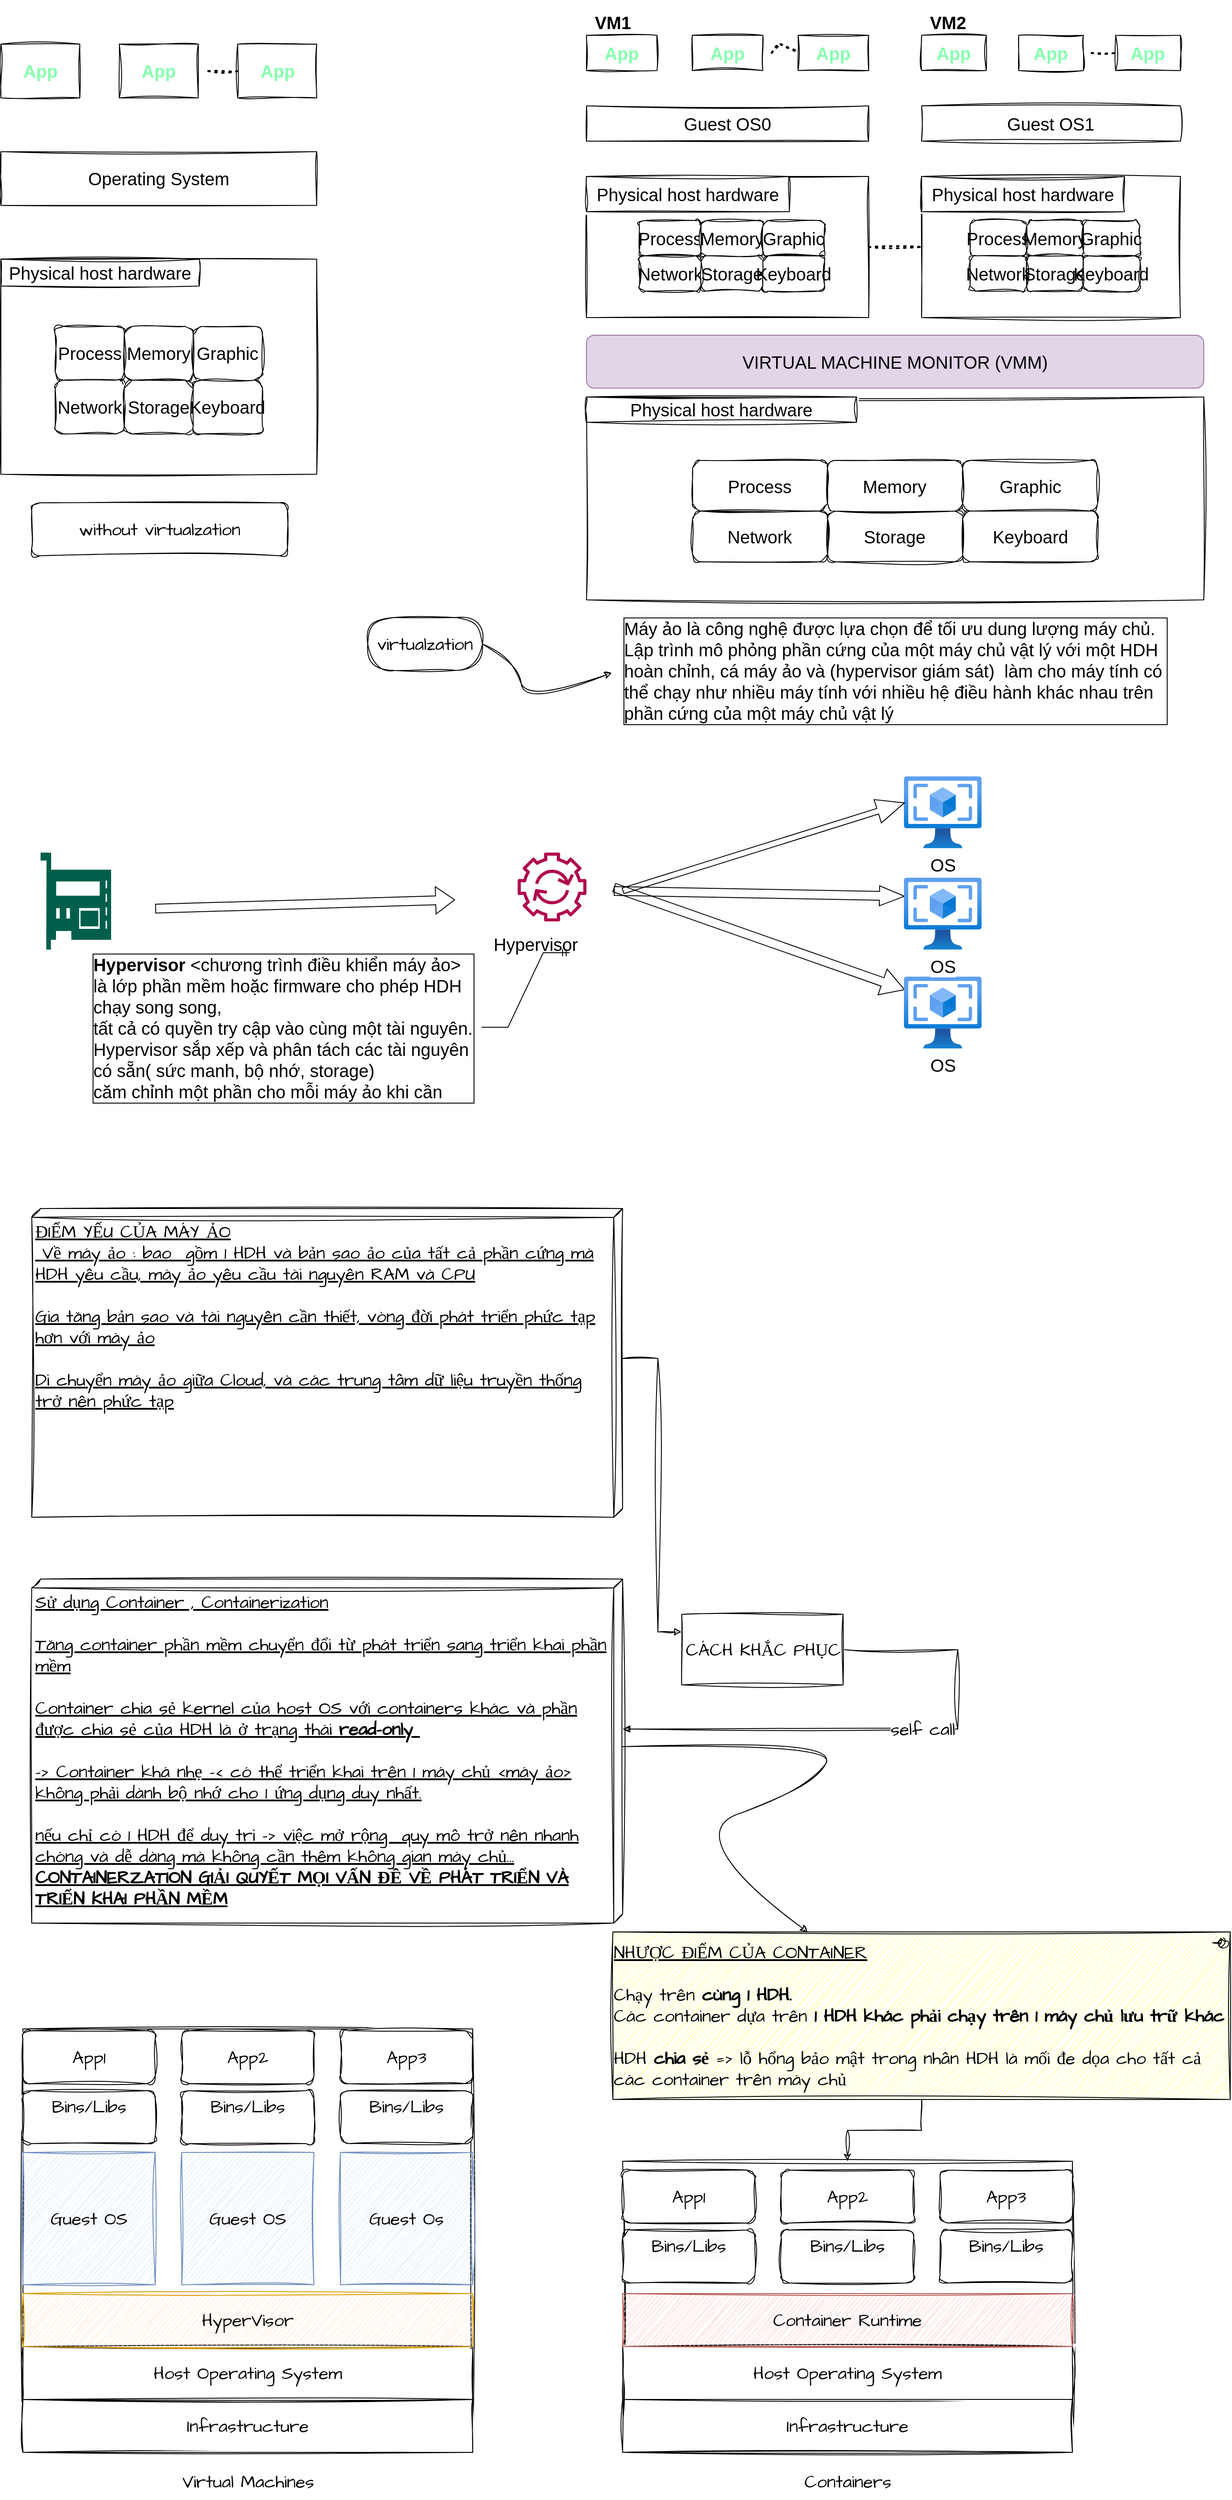 <mxfile version="21.3.2" type="github" pages="2">
  <diagram name="Trang-1" id="a0oaJFji5QDftbRzg78K">
    <mxGraphModel dx="1671" dy="2069" grid="1" gridSize="10" guides="1" tooltips="1" connect="1" arrows="1" fold="1" page="1" pageScale="1" pageWidth="827" pageHeight="1169" math="0" shadow="0">
      <root>
        <mxCell id="0" />
        <mxCell id="1" parent="0" />
        <mxCell id="lQ1iWXKazuJ-khMov56M-31" value="" style="group;fontSize=20;" vertex="1" connectable="0" parent="1">
          <mxGeometry x="719" y="20" width="320" height="320" as="geometry" />
        </mxCell>
        <mxCell id="lQ1iWXKazuJ-khMov56M-16" value="&lt;b style=&quot;font-size: 20px;&quot;&gt;&lt;font color=&quot;#87ffaf&quot; style=&quot;font-size: 20px;&quot;&gt;App&lt;/font&gt;&lt;/b&gt;" style="rounded=0;whiteSpace=wrap;html=1;sketch=1;curveFitting=1;jiggle=2;shadow=0;movable=1;resizable=1;rotatable=1;deletable=1;editable=1;locked=0;connectable=1;container=0;fontSize=20;" vertex="1" parent="lQ1iWXKazuJ-khMov56M-31">
          <mxGeometry width="80" height="40" as="geometry" />
        </mxCell>
        <mxCell id="lQ1iWXKazuJ-khMov56M-17" value="&lt;b style=&quot;font-size: 20px;&quot;&gt;&lt;font color=&quot;#87ffaf&quot; style=&quot;font-size: 20px;&quot;&gt;App&lt;/font&gt;&lt;/b&gt;" style="rounded=0;whiteSpace=wrap;html=1;sketch=1;curveFitting=1;jiggle=2;shadow=0;movable=1;resizable=1;rotatable=1;deletable=1;editable=1;locked=0;connectable=1;container=0;fontSize=20;" vertex="1" parent="lQ1iWXKazuJ-khMov56M-31">
          <mxGeometry x="120" width="80" height="40" as="geometry" />
        </mxCell>
        <mxCell id="lQ1iWXKazuJ-khMov56M-18" value="" style="endArrow=none;dashed=1;html=1;dashPattern=1 3;strokeWidth=2;rounded=0;sketch=1;curveFitting=1;jiggle=2;shadow=0;movable=1;resizable=1;rotatable=1;deletable=1;editable=1;locked=0;connectable=1;fontSize=20;" edge="1" parent="lQ1iWXKazuJ-khMov56M-31">
          <mxGeometry width="50" height="50" relative="1" as="geometry">
            <mxPoint x="210" y="20" as="sourcePoint" />
            <mxPoint x="240" y="20" as="targetPoint" />
            <Array as="points">
              <mxPoint x="220" y="10" />
            </Array>
          </mxGeometry>
        </mxCell>
        <mxCell id="lQ1iWXKazuJ-khMov56M-19" value="&lt;b style=&quot;font-size: 20px;&quot;&gt;&lt;font color=&quot;#87ffaf&quot; style=&quot;font-size: 20px;&quot;&gt;App&lt;/font&gt;&lt;/b&gt;" style="rounded=0;whiteSpace=wrap;html=1;sketch=1;curveFitting=1;jiggle=2;shadow=0;movable=1;resizable=1;rotatable=1;deletable=1;editable=1;locked=0;connectable=1;container=0;fontSize=20;" vertex="1" parent="lQ1iWXKazuJ-khMov56M-31">
          <mxGeometry x="240" width="80" height="40" as="geometry" />
        </mxCell>
        <mxCell id="lQ1iWXKazuJ-khMov56M-20" value="Guest OS0" style="rounded=0;whiteSpace=wrap;html=1;sketch=1;curveFitting=1;jiggle=2;shadow=0;movable=1;resizable=1;rotatable=1;deletable=1;editable=1;locked=0;connectable=1;container=0;fontSize=20;" vertex="1" parent="lQ1iWXKazuJ-khMov56M-31">
          <mxGeometry y="80" width="320" height="40" as="geometry" />
        </mxCell>
        <mxCell id="lQ1iWXKazuJ-khMov56M-21" value="" style="rounded=0;whiteSpace=wrap;html=1;sketch=1;curveFitting=1;jiggle=2;shadow=0;movable=1;resizable=1;rotatable=1;deletable=1;editable=1;locked=0;connectable=1;container=0;fontSize=20;" vertex="1" parent="lQ1iWXKazuJ-khMov56M-31">
          <mxGeometry y="160" width="320" height="160" as="geometry" />
        </mxCell>
        <mxCell id="lQ1iWXKazuJ-khMov56M-22" value="Physical host hardware" style="rounded=0;whiteSpace=wrap;html=1;sketch=1;curveFitting=1;jiggle=2;shadow=0;movable=1;resizable=1;rotatable=1;deletable=1;editable=1;locked=0;connectable=1;container=0;fontSize=20;" vertex="1" parent="lQ1iWXKazuJ-khMov56M-31">
          <mxGeometry y="160" width="230" height="40" as="geometry" />
        </mxCell>
        <mxCell id="lQ1iWXKazuJ-khMov56M-23" value="Process" style="rounded=1;whiteSpace=wrap;html=1;sketch=1;curveFitting=1;jiggle=2;shadow=0;movable=1;resizable=1;rotatable=1;deletable=1;editable=1;locked=0;connectable=1;container=0;fontSize=20;" vertex="1" parent="lQ1iWXKazuJ-khMov56M-31">
          <mxGeometry x="60" y="210" width="70" height="40" as="geometry" />
        </mxCell>
        <mxCell id="lQ1iWXKazuJ-khMov56M-24" value="Memory" style="rounded=1;whiteSpace=wrap;html=1;sketch=1;curveFitting=1;jiggle=2;shadow=0;movable=1;resizable=1;rotatable=1;deletable=1;editable=1;locked=0;connectable=1;container=0;fontSize=20;" vertex="1" parent="lQ1iWXKazuJ-khMov56M-31">
          <mxGeometry x="130" y="210" width="70" height="40" as="geometry" />
        </mxCell>
        <mxCell id="lQ1iWXKazuJ-khMov56M-25" value="Graphic" style="rounded=1;whiteSpace=wrap;html=1;sketch=1;curveFitting=1;jiggle=2;shadow=0;movable=1;resizable=1;rotatable=1;deletable=1;editable=1;locked=0;connectable=1;container=0;fontSize=20;" vertex="1" parent="lQ1iWXKazuJ-khMov56M-31">
          <mxGeometry x="200" y="210" width="70" height="40" as="geometry" />
        </mxCell>
        <mxCell id="lQ1iWXKazuJ-khMov56M-26" value="Network" style="rounded=1;whiteSpace=wrap;html=1;sketch=1;curveFitting=1;jiggle=2;shadow=0;movable=1;resizable=1;rotatable=1;deletable=1;editable=1;locked=0;connectable=1;container=0;fontSize=20;" vertex="1" parent="lQ1iWXKazuJ-khMov56M-31">
          <mxGeometry x="60" y="250" width="70" height="40" as="geometry" />
        </mxCell>
        <mxCell id="lQ1iWXKazuJ-khMov56M-27" value="Storage" style="rounded=1;whiteSpace=wrap;html=1;sketch=1;curveFitting=1;jiggle=2;shadow=0;movable=1;resizable=1;rotatable=1;deletable=1;editable=1;locked=0;connectable=1;container=0;fontSize=20;" vertex="1" parent="lQ1iWXKazuJ-khMov56M-31">
          <mxGeometry x="130" y="250" width="70" height="40" as="geometry" />
        </mxCell>
        <mxCell id="lQ1iWXKazuJ-khMov56M-28" value="Keyboard" style="rounded=1;whiteSpace=wrap;html=1;sketch=1;curveFitting=1;jiggle=2;shadow=0;movable=1;resizable=1;rotatable=1;deletable=1;editable=1;locked=0;connectable=1;container=0;fontSize=20;" vertex="1" parent="lQ1iWXKazuJ-khMov56M-31">
          <mxGeometry x="200" y="250" width="70" height="40" as="geometry" />
        </mxCell>
        <mxCell id="lQ1iWXKazuJ-khMov56M-32" value="" style="group;fontSize=20;" vertex="1" connectable="0" parent="1">
          <mxGeometry x="1099" y="20" width="321" height="340" as="geometry" />
        </mxCell>
        <mxCell id="lQ1iWXKazuJ-khMov56M-33" value="&lt;b style=&quot;font-size: 20px;&quot;&gt;&lt;font color=&quot;#87ffaf&quot; style=&quot;font-size: 20px;&quot;&gt;App&lt;/font&gt;&lt;/b&gt;" style="rounded=0;whiteSpace=wrap;html=1;sketch=1;curveFitting=1;jiggle=2;shadow=0;movable=1;resizable=1;rotatable=1;deletable=1;editable=1;locked=0;connectable=1;container=0;fontSize=20;" vertex="1" parent="lQ1iWXKazuJ-khMov56M-32">
          <mxGeometry width="73.371" height="40" as="geometry" />
        </mxCell>
        <mxCell id="lQ1iWXKazuJ-khMov56M-34" value="&lt;b style=&quot;font-size: 20px;&quot;&gt;&lt;font color=&quot;#87ffaf&quot; style=&quot;font-size: 20px;&quot;&gt;App&lt;/font&gt;&lt;/b&gt;" style="rounded=0;whiteSpace=wrap;html=1;sketch=1;curveFitting=1;jiggle=2;shadow=0;movable=1;resizable=1;rotatable=1;deletable=1;editable=1;locked=0;connectable=1;container=0;fontSize=20;" vertex="1" parent="lQ1iWXKazuJ-khMov56M-32">
          <mxGeometry x="110.057" width="73.371" height="40" as="geometry" />
        </mxCell>
        <mxCell id="lQ1iWXKazuJ-khMov56M-35" value="" style="endArrow=none;dashed=1;html=1;dashPattern=1 3;strokeWidth=2;rounded=0;sketch=1;curveFitting=1;jiggle=2;shadow=0;movable=1;resizable=1;rotatable=1;deletable=1;editable=1;locked=0;connectable=1;fontSize=20;" edge="1" parent="lQ1iWXKazuJ-khMov56M-32">
          <mxGeometry width="50" height="50" relative="1" as="geometry">
            <mxPoint x="192.6" y="20" as="sourcePoint" />
            <mxPoint x="220.114" y="20" as="targetPoint" />
          </mxGeometry>
        </mxCell>
        <mxCell id="lQ1iWXKazuJ-khMov56M-36" value="&lt;b style=&quot;font-size: 20px;&quot;&gt;&lt;font color=&quot;#87ffaf&quot; style=&quot;font-size: 20px;&quot;&gt;App&lt;/font&gt;&lt;/b&gt;" style="rounded=0;whiteSpace=wrap;html=1;sketch=1;curveFitting=1;jiggle=2;shadow=0;movable=1;resizable=1;rotatable=1;deletable=1;editable=1;locked=0;connectable=1;container=0;fontSize=20;" vertex="1" parent="lQ1iWXKazuJ-khMov56M-32">
          <mxGeometry x="220.114" width="73.371" height="40" as="geometry" />
        </mxCell>
        <mxCell id="lQ1iWXKazuJ-khMov56M-37" value="Guest OS1" style="rounded=0;whiteSpace=wrap;html=1;sketch=1;curveFitting=1;jiggle=2;shadow=0;movable=1;resizable=1;rotatable=1;deletable=1;editable=1;locked=0;connectable=1;container=0;fontSize=20;" vertex="1" parent="lQ1iWXKazuJ-khMov56M-32">
          <mxGeometry y="80" width="293.486" height="40" as="geometry" />
        </mxCell>
        <mxCell id="lQ1iWXKazuJ-khMov56M-38" value="" style="rounded=0;whiteSpace=wrap;html=1;sketch=1;curveFitting=1;jiggle=2;shadow=0;movable=1;resizable=1;rotatable=1;deletable=1;editable=1;locked=0;connectable=1;container=0;fontSize=20;" vertex="1" parent="lQ1iWXKazuJ-khMov56M-32">
          <mxGeometry y="160" width="293.486" height="160" as="geometry" />
        </mxCell>
        <mxCell id="lQ1iWXKazuJ-khMov56M-39" value="Physical host hardware" style="rounded=0;whiteSpace=wrap;html=1;sketch=1;curveFitting=1;jiggle=2;shadow=0;movable=1;resizable=1;rotatable=1;deletable=1;editable=1;locked=0;connectable=1;container=0;fontSize=20;" vertex="1" parent="lQ1iWXKazuJ-khMov56M-32">
          <mxGeometry y="160" width="230" height="40" as="geometry" />
        </mxCell>
        <mxCell id="lQ1iWXKazuJ-khMov56M-40" value="Process" style="rounded=1;whiteSpace=wrap;html=1;sketch=1;curveFitting=1;jiggle=2;shadow=0;movable=1;resizable=1;rotatable=1;deletable=1;editable=1;locked=0;connectable=1;container=0;fontSize=20;" vertex="1" parent="lQ1iWXKazuJ-khMov56M-32">
          <mxGeometry x="55.029" y="210" width="64.2" height="40" as="geometry" />
        </mxCell>
        <mxCell id="lQ1iWXKazuJ-khMov56M-41" value="Memory" style="rounded=1;whiteSpace=wrap;html=1;sketch=1;curveFitting=1;jiggle=2;shadow=0;movable=1;resizable=1;rotatable=1;deletable=1;editable=1;locked=0;connectable=1;container=0;fontSize=20;" vertex="1" parent="lQ1iWXKazuJ-khMov56M-32">
          <mxGeometry x="119.229" y="210" width="64.2" height="40" as="geometry" />
        </mxCell>
        <mxCell id="lQ1iWXKazuJ-khMov56M-42" value="Graphic" style="rounded=1;whiteSpace=wrap;html=1;sketch=1;curveFitting=1;jiggle=2;shadow=0;movable=1;resizable=1;rotatable=1;deletable=1;editable=1;locked=0;connectable=1;container=0;fontSize=20;" vertex="1" parent="lQ1iWXKazuJ-khMov56M-32">
          <mxGeometry x="183.429" y="210" width="64.2" height="40" as="geometry" />
        </mxCell>
        <mxCell id="lQ1iWXKazuJ-khMov56M-43" value="Network" style="rounded=1;whiteSpace=wrap;html=1;sketch=1;curveFitting=1;jiggle=2;shadow=0;movable=1;resizable=1;rotatable=1;deletable=1;editable=1;locked=0;connectable=1;container=0;fontSize=20;" vertex="1" parent="lQ1iWXKazuJ-khMov56M-32">
          <mxGeometry x="55.029" y="250" width="64.2" height="40" as="geometry" />
        </mxCell>
        <mxCell id="lQ1iWXKazuJ-khMov56M-44" value="Storage" style="rounded=1;whiteSpace=wrap;html=1;sketch=1;curveFitting=1;jiggle=2;shadow=0;movable=1;resizable=1;rotatable=1;deletable=1;editable=1;locked=0;connectable=1;container=0;fontSize=20;" vertex="1" parent="lQ1iWXKazuJ-khMov56M-32">
          <mxGeometry x="119.229" y="250" width="64.2" height="40" as="geometry" />
        </mxCell>
        <mxCell id="lQ1iWXKazuJ-khMov56M-45" value="Keyboard" style="rounded=1;whiteSpace=wrap;html=1;sketch=1;curveFitting=1;jiggle=2;shadow=0;movable=1;resizable=1;rotatable=1;deletable=1;editable=1;locked=0;connectable=1;container=0;fontSize=20;" vertex="1" parent="lQ1iWXKazuJ-khMov56M-32">
          <mxGeometry x="183.429" y="250" width="64.2" height="40" as="geometry" />
        </mxCell>
        <mxCell id="lQ1iWXKazuJ-khMov56M-46" value="&lt;b style=&quot;font-size: 20px;&quot;&gt;VM1&lt;/b&gt;" style="text;html=1;strokeColor=none;fillColor=none;align=center;verticalAlign=middle;whiteSpace=wrap;rounded=0;fontSize=20;" vertex="1" parent="1">
          <mxGeometry x="719" y="-10" width="60" height="30" as="geometry" />
        </mxCell>
        <mxCell id="lQ1iWXKazuJ-khMov56M-76" value="&lt;b style=&quot;font-size: 20px;&quot;&gt;VM2&lt;/b&gt;" style="text;html=1;strokeColor=none;fillColor=none;align=center;verticalAlign=middle;whiteSpace=wrap;rounded=0;fontSize=20;" vertex="1" parent="1">
          <mxGeometry x="1099" y="-10" width="60" height="30" as="geometry" />
        </mxCell>
        <mxCell id="lQ1iWXKazuJ-khMov56M-77" value="VIRTUAL MACHINE MONITOR (VMM)" style="rounded=1;whiteSpace=wrap;html=1;fillColor=#e1d5e7;strokeColor=#9673a6;fontSize=20;" vertex="1" parent="1">
          <mxGeometry x="719" y="360" width="700" height="60" as="geometry" />
        </mxCell>
        <mxCell id="lQ1iWXKazuJ-khMov56M-86" value="" style="group;fontSize=20;" vertex="1" connectable="0" parent="1">
          <mxGeometry x="719" y="430" width="700" height="230" as="geometry" />
        </mxCell>
        <mxCell id="lQ1iWXKazuJ-khMov56M-78" value="" style="rounded=0;whiteSpace=wrap;html=1;sketch=1;curveFitting=1;jiggle=2;fontSize=20;" vertex="1" parent="lQ1iWXKazuJ-khMov56M-86">
          <mxGeometry width="700" height="230" as="geometry" />
        </mxCell>
        <mxCell id="lQ1iWXKazuJ-khMov56M-79" value="Physical host hardware" style="rounded=0;whiteSpace=wrap;html=1;sketch=1;curveFitting=1;jiggle=2;fontSize=20;" vertex="1" parent="lQ1iWXKazuJ-khMov56M-86">
          <mxGeometry width="306.25" height="28.75" as="geometry" />
        </mxCell>
        <mxCell id="lQ1iWXKazuJ-khMov56M-80" value="Process" style="rounded=1;whiteSpace=wrap;html=1;sketch=1;curveFitting=1;jiggle=2;fontSize=20;" vertex="1" parent="lQ1iWXKazuJ-khMov56M-86">
          <mxGeometry x="120.312" y="71.875" width="153.125" height="57.5" as="geometry" />
        </mxCell>
        <mxCell id="lQ1iWXKazuJ-khMov56M-81" value="Memory" style="rounded=1;whiteSpace=wrap;html=1;sketch=1;curveFitting=1;jiggle=2;fontSize=20;" vertex="1" parent="lQ1iWXKazuJ-khMov56M-86">
          <mxGeometry x="273.438" y="71.875" width="153.125" height="57.5" as="geometry" />
        </mxCell>
        <mxCell id="lQ1iWXKazuJ-khMov56M-82" value="Graphic" style="rounded=1;whiteSpace=wrap;html=1;sketch=1;curveFitting=1;jiggle=2;fontSize=20;" vertex="1" parent="lQ1iWXKazuJ-khMov56M-86">
          <mxGeometry x="426.562" y="71.875" width="153.125" height="57.5" as="geometry" />
        </mxCell>
        <mxCell id="lQ1iWXKazuJ-khMov56M-83" value="Network" style="rounded=1;whiteSpace=wrap;html=1;sketch=1;curveFitting=1;jiggle=2;fontSize=20;" vertex="1" parent="lQ1iWXKazuJ-khMov56M-86">
          <mxGeometry x="120.312" y="129.375" width="153.125" height="57.5" as="geometry" />
        </mxCell>
        <mxCell id="lQ1iWXKazuJ-khMov56M-84" value="Storage" style="rounded=1;whiteSpace=wrap;html=1;sketch=1;curveFitting=1;jiggle=2;fontSize=20;" vertex="1" parent="lQ1iWXKazuJ-khMov56M-86">
          <mxGeometry x="273.438" y="129.375" width="153.125" height="57.5" as="geometry" />
        </mxCell>
        <mxCell id="lQ1iWXKazuJ-khMov56M-85" value="Keyboard" style="rounded=1;whiteSpace=wrap;html=1;sketch=1;curveFitting=1;jiggle=2;fontSize=20;" vertex="1" parent="lQ1iWXKazuJ-khMov56M-86">
          <mxGeometry x="426.562" y="129.375" width="153.125" height="57.5" as="geometry" />
        </mxCell>
        <mxCell id="lQ1iWXKazuJ-khMov56M-87" value="" style="group;fontSize=20;" vertex="1" connectable="0" parent="1">
          <mxGeometry x="190" y="-20" width="630" height="680" as="geometry" />
        </mxCell>
        <mxCell id="lQ1iWXKazuJ-khMov56M-1" value="&lt;b style=&quot;font-size: 20px;&quot;&gt;&lt;font color=&quot;#87ffaf&quot; style=&quot;font-size: 20px;&quot;&gt;App&lt;/font&gt;&lt;/b&gt;" style="rounded=0;whiteSpace=wrap;html=1;sketch=1;curveFitting=1;jiggle=2;fontSize=20;" vertex="1" parent="lQ1iWXKazuJ-khMov56M-87">
          <mxGeometry x="-135.002" y="50.002" width="89.527" height="60.952" as="geometry" />
        </mxCell>
        <mxCell id="lQ1iWXKazuJ-khMov56M-2" value="&lt;b style=&quot;font-size: 20px;&quot;&gt;&lt;font color=&quot;#87ffaf&quot; style=&quot;font-size: 20px;&quot;&gt;App&lt;/font&gt;&lt;/b&gt;" style="rounded=0;whiteSpace=wrap;html=1;sketch=1;curveFitting=1;jiggle=2;fontSize=20;" vertex="1" parent="lQ1iWXKazuJ-khMov56M-87">
          <mxGeometry x="-0.711" y="50.002" width="89.527" height="60.952" as="geometry" />
        </mxCell>
        <mxCell id="lQ1iWXKazuJ-khMov56M-3" value="" style="endArrow=none;dashed=1;html=1;dashPattern=1 3;strokeWidth=2;rounded=0;sketch=1;curveFitting=1;jiggle=2;fontSize=20;" edge="1" parent="lQ1iWXKazuJ-khMov56M-87">
          <mxGeometry width="50" height="50" relative="1" as="geometry">
            <mxPoint x="100.007" y="80.479" as="sourcePoint" />
            <mxPoint x="133.58" y="80.479" as="targetPoint" />
          </mxGeometry>
        </mxCell>
        <mxCell id="lQ1iWXKazuJ-khMov56M-4" value="&lt;b style=&quot;font-size: 20px;&quot;&gt;&lt;font color=&quot;#87ffaf&quot; style=&quot;font-size: 20px;&quot;&gt;App&lt;/font&gt;&lt;/b&gt;" style="rounded=0;whiteSpace=wrap;html=1;sketch=1;curveFitting=1;jiggle=2;fontSize=20;" vertex="1" parent="lQ1iWXKazuJ-khMov56M-87">
          <mxGeometry x="133.58" y="50.002" width="89.527" height="60.952" as="geometry" />
        </mxCell>
        <mxCell id="lQ1iWXKazuJ-khMov56M-5" value="Operating System" style="rounded=0;whiteSpace=wrap;html=1;sketch=1;curveFitting=1;jiggle=2;fontSize=20;" vertex="1" parent="lQ1iWXKazuJ-khMov56M-87">
          <mxGeometry x="-135.002" y="171.907" width="358.109" height="60.952" as="geometry" />
        </mxCell>
        <mxCell id="lQ1iWXKazuJ-khMov56M-7" value="" style="rounded=0;whiteSpace=wrap;html=1;sketch=1;curveFitting=1;jiggle=2;fontSize=20;" vertex="1" parent="lQ1iWXKazuJ-khMov56M-87">
          <mxGeometry x="-135.002" y="293.812" width="358.109" height="243.81" as="geometry" />
        </mxCell>
        <mxCell id="lQ1iWXKazuJ-khMov56M-8" value="Physical host hardware" style="rounded=0;whiteSpace=wrap;html=1;sketch=1;curveFitting=1;jiggle=2;fontSize=20;" vertex="1" parent="lQ1iWXKazuJ-khMov56M-87">
          <mxGeometry x="-135" y="293.81" width="225" height="30.48" as="geometry" />
        </mxCell>
        <mxCell id="lQ1iWXKazuJ-khMov56M-9" value="Process" style="rounded=1;whiteSpace=wrap;html=1;sketch=1;curveFitting=1;jiggle=2;fontSize=20;" vertex="1" parent="lQ1iWXKazuJ-khMov56M-87">
          <mxGeometry x="-73.452" y="370.002" width="78.336" height="60.952" as="geometry" />
        </mxCell>
        <mxCell id="lQ1iWXKazuJ-khMov56M-10" value="Memory" style="rounded=1;whiteSpace=wrap;html=1;sketch=1;curveFitting=1;jiggle=2;fontSize=20;" vertex="1" parent="lQ1iWXKazuJ-khMov56M-87">
          <mxGeometry x="4.885" y="370.002" width="78.336" height="60.952" as="geometry" />
        </mxCell>
        <mxCell id="lQ1iWXKazuJ-khMov56M-11" value="Graphic" style="rounded=1;whiteSpace=wrap;html=1;sketch=1;curveFitting=1;jiggle=2;fontSize=20;" vertex="1" parent="lQ1iWXKazuJ-khMov56M-87">
          <mxGeometry x="83.221" y="370.002" width="78.336" height="60.952" as="geometry" />
        </mxCell>
        <mxCell id="lQ1iWXKazuJ-khMov56M-12" value="Network" style="rounded=1;whiteSpace=wrap;html=1;sketch=1;curveFitting=1;jiggle=2;fontSize=20;" vertex="1" parent="lQ1iWXKazuJ-khMov56M-87">
          <mxGeometry x="-73.452" y="430.955" width="78.336" height="60.952" as="geometry" />
        </mxCell>
        <mxCell id="lQ1iWXKazuJ-khMov56M-13" value="Storage" style="rounded=1;whiteSpace=wrap;html=1;sketch=1;curveFitting=1;jiggle=2;fontSize=20;" vertex="1" parent="lQ1iWXKazuJ-khMov56M-87">
          <mxGeometry x="4.885" y="430.955" width="78.336" height="60.952" as="geometry" />
        </mxCell>
        <mxCell id="lQ1iWXKazuJ-khMov56M-14" value="Keyboard" style="rounded=1;whiteSpace=wrap;html=1;sketch=1;curveFitting=1;jiggle=2;fontSize=20;" vertex="1" parent="lQ1iWXKazuJ-khMov56M-87">
          <mxGeometry x="83.221" y="430.955" width="78.336" height="60.952" as="geometry" />
        </mxCell>
        <mxCell id="lQ1iWXKazuJ-khMov56M-90" value="&lt;div style=&quot;text-align: left; font-size: 20px;&quot;&gt;&lt;span style=&quot;background-color: initial; font-size: 20px; font-weight: normal;&quot;&gt;Máy ảo là công nghệ được lựa chọn để tối ưu dung lượng máy chủ.&lt;/span&gt;&lt;/div&gt;&lt;span style=&quot;font-size: 20px; font-weight: normal;&quot;&gt;&lt;div style=&quot;text-align: left; font-size: 20px;&quot;&gt;&lt;span style=&quot;background-color: initial; font-size: 20px;&quot;&gt;Lập trình mô phỏng phần cứng của một máy chủ vật lý với một HDH&lt;/span&gt;&lt;/div&gt;&lt;div style=&quot;text-align: left; font-size: 20px;&quot;&gt;&lt;span style=&quot;background-color: initial; font-size: 20px;&quot;&gt;hoàn chỉnh, cá máy ảo và (hypervisor giám sát)&amp;nbsp;&amp;nbsp;&lt;/span&gt;&lt;span style=&quot;background-color: initial; font-size: 20px;&quot;&gt;làm cho máy tính có&amp;nbsp;&lt;/span&gt;&lt;/div&gt;&lt;div style=&quot;text-align: left; font-size: 20px;&quot;&gt;&lt;span style=&quot;background-color: initial; font-size: 20px;&quot;&gt;thể chạy như nhiều máy tính với nhiều hệ điều hành khác nhau trên&amp;nbsp;&lt;/span&gt;&lt;/div&gt;&lt;div style=&quot;text-align: left; font-size: 20px;&quot;&gt;&lt;span style=&quot;background-color: initial; font-size: 20px;&quot;&gt;phần cứng của một máy chủ vật lý&lt;/span&gt;&lt;/div&gt;&lt;/span&gt;" style="text;html=1;align=center;verticalAlign=middle;resizable=0;points=[];autosize=1;strokeColor=none;fillColor=none;fontStyle=1;fontSize=20;labelBorderColor=default;" vertex="1" parent="1">
          <mxGeometry x="749" y="675" width="640" height="130" as="geometry" />
        </mxCell>
        <mxCell id="lQ1iWXKazuJ-khMov56M-92" value="" style="endArrow=none;dashed=1;html=1;dashPattern=1 3;strokeWidth=2;rounded=0;sketch=1;curveFitting=1;jiggle=2;shadow=0;movable=1;resizable=1;rotatable=1;deletable=1;editable=1;locked=0;connectable=1;exitX=1;exitY=0.5;exitDx=0;exitDy=0;entryX=0;entryY=0.5;entryDx=0;entryDy=0;fontSize=20;" edge="1" parent="1" source="lQ1iWXKazuJ-khMov56M-21" target="lQ1iWXKazuJ-khMov56M-38">
          <mxGeometry width="50" height="50" relative="1" as="geometry">
            <mxPoint x="939" y="50" as="sourcePoint" />
            <mxPoint x="969" y="50" as="targetPoint" />
            <Array as="points" />
          </mxGeometry>
        </mxCell>
        <mxCell id="eZhU4yZ3Bpee02jfo4mL-1" value="" style="sketch=0;pointerEvents=1;shadow=0;dashed=0;html=1;strokeColor=none;fillColor=#005F4B;labelPosition=center;verticalLabelPosition=bottom;verticalAlign=top;align=center;outlineConnect=0;shape=mxgraph.veeam2.hardware_controller;fontSize=20;" vertex="1" parent="1">
          <mxGeometry x="100" y="946.5" width="80" height="110" as="geometry" />
        </mxCell>
        <mxCell id="eZhU4yZ3Bpee02jfo4mL-3" value="&lt;div style=&quot;text-align: left; font-size: 20px;&quot;&gt;&lt;span style=&quot;font-size: 20px;&quot;&gt;&lt;b style=&quot;font-size: 20px;&quot;&gt;Hypervisor&lt;/b&gt; &amp;lt;chương trình điều khiển máy ảo&amp;gt;&lt;/span&gt;&lt;/div&gt;&lt;font style=&quot;font-size: 20px;&quot;&gt;&lt;div style=&quot;text-align: left; font-size: 20px;&quot;&gt;&lt;span style=&quot;font-size: 20px;&quot;&gt;là lớp phần mềm hoặc firmware cho phép HDH&amp;nbsp;&lt;/span&gt;&lt;/div&gt;&lt;div style=&quot;text-align: left; font-size: 20px;&quot;&gt;&lt;span style=&quot;font-size: 20px;&quot;&gt;chạy song song,&amp;nbsp;&lt;/span&gt;&lt;/div&gt;&lt;div style=&quot;text-align: left; font-size: 20px;&quot;&gt;&lt;span style=&quot;font-size: 20px;&quot;&gt;tất cả có quyền try cập vào cùng một tài nguyên.&lt;/span&gt;&lt;/div&gt;&lt;div style=&quot;text-align: left; font-size: 20px;&quot;&gt;&lt;span style=&quot;font-size: 20px;&quot;&gt;Hypervisor sắp xếp và phân tách các tài nguyên&amp;nbsp;&lt;/span&gt;&lt;/div&gt;&lt;div style=&quot;text-align: left; font-size: 20px;&quot;&gt;&lt;span style=&quot;font-size: 20px;&quot;&gt;có sẵn( sức manh, bộ nhớ, storage)&lt;/span&gt;&lt;/div&gt;&lt;div style=&quot;text-align: left; font-size: 20px;&quot;&gt;&lt;span style=&quot;font-size: 20px;&quot;&gt;căm chỉnh một phần cho mỗi máy ảo khi cần&lt;/span&gt;&lt;/div&gt;&lt;/font&gt;" style="text;html=1;align=center;verticalAlign=middle;resizable=0;points=[];autosize=1;strokeColor=none;fillColor=none;labelBackgroundColor=none;labelBorderColor=default;fontSize=20;" vertex="1" parent="1">
          <mxGeometry x="150" y="1054.5" width="450" height="180" as="geometry" />
        </mxCell>
        <mxCell id="eZhU4yZ3Bpee02jfo4mL-5" value="" style="sketch=0;outlineConnect=0;fontColor=#232F3E;gradientColor=none;fillColor=#B0084D;strokeColor=none;dashed=0;verticalLabelPosition=bottom;verticalAlign=top;align=center;html=1;fontSize=20;fontStyle=0;aspect=fixed;pointerEvents=1;shape=mxgraph.aws4.automation;" vertex="1" parent="1">
          <mxGeometry x="641" y="946.5" width="78" height="78" as="geometry" />
        </mxCell>
        <mxCell id="eZhU4yZ3Bpee02jfo4mL-6" value="Hypervisor" style="text;html=1;align=center;verticalAlign=middle;resizable=0;points=[];autosize=1;strokeColor=none;fillColor=none;fontSize=20;" vertex="1" parent="1">
          <mxGeometry x="601" y="1029.5" width="120" height="40" as="geometry" />
        </mxCell>
        <mxCell id="eZhU4yZ3Bpee02jfo4mL-7" value="OS" style="image;aspect=fixed;html=1;points=[];align=center;fontSize=20;image=img/lib/azure2/compute/OS_Images_Classic.svg;" vertex="1" parent="1">
          <mxGeometry x="1079" y="860" width="88.1" height="81.72" as="geometry" />
        </mxCell>
        <mxCell id="eZhU4yZ3Bpee02jfo4mL-11" value="" style="shape=flexArrow;endArrow=classic;html=1;rounded=0;width=6.667;endSize=10.233;fontSize=20;" edge="1" parent="1">
          <mxGeometry width="50" height="50" relative="1" as="geometry">
            <mxPoint x="760" y="990" as="sourcePoint" />
            <mxPoint x="1080" y="890" as="targetPoint" />
          </mxGeometry>
        </mxCell>
        <mxCell id="eZhU4yZ3Bpee02jfo4mL-12" value="" style="shape=flexArrow;endArrow=classic;html=1;rounded=0;endWidth=11.667;endSize=9.083;fontSize=20;" edge="1" parent="1">
          <mxGeometry width="50" height="50" relative="1" as="geometry">
            <mxPoint x="750" y="990" as="sourcePoint" />
            <mxPoint x="1080" y="996" as="targetPoint" />
          </mxGeometry>
        </mxCell>
        <mxCell id="eZhU4yZ3Bpee02jfo4mL-13" value="" style="shape=flexArrow;endArrow=classic;html=1;rounded=0;width=10;endSize=8.417;fontSize=20;" edge="1" parent="1">
          <mxGeometry width="50" height="50" relative="1" as="geometry">
            <mxPoint x="750" y="986" as="sourcePoint" />
            <mxPoint x="1080" y="1102" as="targetPoint" />
          </mxGeometry>
        </mxCell>
        <mxCell id="eZhU4yZ3Bpee02jfo4mL-14" value="" style="shape=flexArrow;endArrow=classic;html=1;rounded=0;endWidth=20;endSize=6.833;fontSize=20;" edge="1" parent="1">
          <mxGeometry width="50" height="50" relative="1" as="geometry">
            <mxPoint x="230" y="1010" as="sourcePoint" />
            <mxPoint x="570" y="1000" as="targetPoint" />
          </mxGeometry>
        </mxCell>
        <mxCell id="eZhU4yZ3Bpee02jfo4mL-15" value="OS" style="image;aspect=fixed;html=1;points=[];align=center;fontSize=20;image=img/lib/azure2/compute/OS_Images_Classic.svg;" vertex="1" parent="1">
          <mxGeometry x="1079" y="1087" width="88.1" height="81.72" as="geometry" />
        </mxCell>
        <mxCell id="eZhU4yZ3Bpee02jfo4mL-16" value="OS" style="image;aspect=fixed;html=1;points=[];align=center;fontSize=20;image=img/lib/azure2/compute/OS_Images_Classic.svg;" vertex="1" parent="1">
          <mxGeometry x="1079" y="974.78" width="88.1" height="81.72" as="geometry" />
        </mxCell>
        <mxCell id="eZhU4yZ3Bpee02jfo4mL-30" value="" style="edgeStyle=entityRelationEdgeStyle;fontSize=20;html=1;endArrow=ERmandOne;rounded=0;entryX=0.825;entryY=0.763;entryDx=0;entryDy=0;entryPerimeter=0;" edge="1" parent="1" source="eZhU4yZ3Bpee02jfo4mL-3" target="eZhU4yZ3Bpee02jfo4mL-6">
          <mxGeometry width="100" height="100" relative="1" as="geometry">
            <mxPoint x="460" y="1271" as="sourcePoint" />
            <mxPoint x="790" y="1090" as="targetPoint" />
          </mxGeometry>
        </mxCell>
        <mxCell id="eZhU4yZ3Bpee02jfo4mL-31" value="&lt;font style=&quot;font-size: 20px;&quot;&gt;ĐIỂM YẾU CỦA MÁY ẢO&lt;br style=&quot;font-size: 20px;&quot;&gt;&amp;nbsp;Về máy ảo : bao&amp;nbsp; gồm 1 HDH và bản sao ảo của tất cả phần cứng mà HDH yêu cầu, máy ảo yêu cầu tài nguyên RAM và CPU&lt;br style=&quot;font-size: 20px;&quot;&gt;&lt;br style=&quot;font-size: 20px;&quot;&gt;Gia tăng bản sao và tài nguyên cần thiết, vòng đời phát triển phức tạp hơn với máy ảo&lt;br style=&quot;font-size: 20px;&quot;&gt;&lt;br style=&quot;font-size: 20px;&quot;&gt;Di chuyển máy ảo giữa Cloud, và các trung tâm dữ liệu truyền thống trở nên phức tạp&lt;br style=&quot;font-size: 20px;&quot;&gt;&lt;/font&gt;" style="verticalAlign=top;align=left;spacingTop=8;spacingLeft=2;spacingRight=12;shape=cube;size=10;direction=south;fontStyle=4;html=1;whiteSpace=wrap;sketch=1;hachureGap=4;jiggle=2;curveFitting=1;fontFamily=Architects Daughter;fontSource=https%3A%2F%2Ffonts.googleapis.com%2Fcss%3Ffamily%3DArchitects%2BDaughter;fontSize=20;" vertex="1" parent="1">
          <mxGeometry x="90" y="1350" width="670" height="350" as="geometry" />
        </mxCell>
        <mxCell id="eZhU4yZ3Bpee02jfo4mL-34" value="self call" style="html=1;align=left;spacingLeft=2;endArrow=block;rounded=0;edgeStyle=orthogonalEdgeStyle;curved=0;rounded=0;sketch=1;hachureGap=4;jiggle=2;curveFitting=1;fontFamily=Architects Daughter;fontSource=https%3A%2F%2Ffonts.googleapis.com%2Fcss%3Ffamily%3DArchitects%2BDaughter;fontSize=20;entryX=0;entryY=0;entryDx=170;entryDy=0;entryPerimeter=0;" edge="1" target="eZhU4yZ3Bpee02jfo4mL-36" parent="1" source="eZhU4yZ3Bpee02jfo4mL-33">
          <mxGeometry relative="1" as="geometry">
            <mxPoint x="1000" y="1810" as="sourcePoint" />
            <Array as="points">
              <mxPoint x="1140" y="1850" />
              <mxPoint x="1140" y="1940" />
            </Array>
            <mxPoint x="850" y="1980" as="targetPoint" />
          </mxGeometry>
        </mxCell>
        <mxCell id="eZhU4yZ3Bpee02jfo4mL-35" value="" style="html=1;align=left;spacingLeft=2;endArrow=block;rounded=0;edgeStyle=orthogonalEdgeStyle;curved=0;rounded=0;sketch=1;hachureGap=4;jiggle=2;curveFitting=1;fontFamily=Architects Daughter;fontSource=https%3A%2F%2Ffonts.googleapis.com%2Fcss%3Ffamily%3DArchitects%2BDaughter;fontSize=20;exitX=0;exitY=0;exitDx=170;exitDy=0;exitPerimeter=0;" edge="1" parent="1" source="eZhU4yZ3Bpee02jfo4mL-31" target="eZhU4yZ3Bpee02jfo4mL-33">
          <mxGeometry relative="1" as="geometry">
            <mxPoint x="760" y="1520" as="sourcePoint" />
            <Array as="points">
              <mxPoint x="800" y="1520" />
              <mxPoint x="800" y="1830" />
            </Array>
            <mxPoint x="590" y="2040" as="targetPoint" />
          </mxGeometry>
        </mxCell>
        <mxCell id="eZhU4yZ3Bpee02jfo4mL-33" value="CÁCH KHẮC PHỤC" style="html=1;points=[];perimeter=orthogonalPerimeter;outlineConnect=0;targetShapes=umlLifeline;portConstraint=eastwest;newEdgeStyle={&quot;edgeStyle&quot;:&quot;elbowEdgeStyle&quot;,&quot;elbow&quot;:&quot;vertical&quot;,&quot;curved&quot;:0,&quot;rounded&quot;:0};sketch=1;hachureGap=4;jiggle=2;curveFitting=1;fontFamily=Architects Daughter;fontSource=https%3A%2F%2Ffonts.googleapis.com%2Fcss%3Ffamily%3DArchitects%2BDaughter;fontSize=20;" vertex="1" parent="1">
          <mxGeometry x="827" y="1810" width="183" height="80" as="geometry" />
        </mxCell>
        <mxCell id="eZhU4yZ3Bpee02jfo4mL-36" value="Sử dụng Container , Containerization&lt;br style=&quot;font-size: 20px;&quot;&gt;&lt;br style=&quot;font-size: 20px;&quot;&gt;Tăng container phần mềm chuyển đổi từ phát triển sang triển khai phần mềm&lt;br style=&quot;font-size: 20px;&quot;&gt;&lt;br style=&quot;font-size: 20px;&quot;&gt;Container chia sẻ kernel của host OS với containers khác và phần được chia sẻ của HDH là ở trạng thái &lt;b style=&quot;font-size: 20px;&quot;&gt;read-only&amp;nbsp;&lt;br style=&quot;font-size: 20px;&quot;&gt;&lt;/b&gt;&lt;br style=&quot;font-size: 20px;&quot;&gt;-&amp;gt; Container khá nhẹ -&amp;lt; có thể triển khai trên 1 máy chủ &amp;lt;máy ảo&amp;gt;&lt;br style=&quot;font-size: 20px;&quot;&gt;không phải dành bộ nhớ cho 1 ứng dụng duy nhất.&lt;br style=&quot;font-size: 20px;&quot;&gt;&lt;br style=&quot;font-size: 20px;&quot;&gt;nếu chỉ có 1 HDH để duy trì -&amp;gt; việc mở rộng&amp;nbsp; quy mô trở nên nhanh chóng và dễ dàng mà không cần thêm không gian máy chủ...&lt;br style=&quot;font-size: 20px;&quot;&gt;&lt;b style=&quot;font-size: 20px;&quot;&gt;CONTAINERZATION GIẢI QUYẾT MỌI VẤN ĐỀ VỀ PHÁT TRIỂN VÀ TRIỂN KHAI PHẦN MỀM&lt;/b&gt;" style="verticalAlign=top;align=left;spacingTop=8;spacingLeft=2;spacingRight=12;shape=cube;size=10;direction=south;fontStyle=4;html=1;whiteSpace=wrap;sketch=1;hachureGap=4;jiggle=2;curveFitting=1;fontFamily=Architects Daughter;fontSource=https%3A%2F%2Ffonts.googleapis.com%2Fcss%3Ffamily%3DArchitects%2BDaughter;fontSize=20;" vertex="1" parent="1">
          <mxGeometry x="90" y="1770" width="670" height="390" as="geometry" />
        </mxCell>
        <mxCell id="eZhU4yZ3Bpee02jfo4mL-37" value="" style="swimlane;startSize=0;sketch=1;hachureGap=4;jiggle=2;curveFitting=1;fontFamily=Architects Daughter;fontSource=https%3A%2F%2Ffonts.googleapis.com%2Fcss%3Ffamily%3DArchitects%2BDaughter;fontSize=20;" vertex="1" parent="1">
          <mxGeometry x="80" y="2280" width="510" height="480" as="geometry" />
        </mxCell>
        <mxCell id="eZhU4yZ3Bpee02jfo4mL-43" value="Infrastructure" style="rounded=0;whiteSpace=wrap;html=1;sketch=1;hachureGap=4;jiggle=2;curveFitting=1;fontFamily=Architects Daughter;fontSource=https%3A%2F%2Ffonts.googleapis.com%2Fcss%3Ffamily%3DArchitects%2BDaughter;fontSize=20;" vertex="1" parent="eZhU4yZ3Bpee02jfo4mL-37">
          <mxGeometry y="420" width="510" height="60" as="geometry" />
        </mxCell>
        <mxCell id="eZhU4yZ3Bpee02jfo4mL-49" value="Host Operating System" style="rounded=0;whiteSpace=wrap;html=1;sketch=1;hachureGap=4;jiggle=2;curveFitting=1;fontFamily=Architects Daughter;fontSource=https%3A%2F%2Ffonts.googleapis.com%2Fcss%3Ffamily%3DArchitects%2BDaughter;fontSize=20;" vertex="1" parent="eZhU4yZ3Bpee02jfo4mL-37">
          <mxGeometry y="360" width="510" height="60" as="geometry" />
        </mxCell>
        <mxCell id="eZhU4yZ3Bpee02jfo4mL-46" value="HyperVisor" style="rounded=0;whiteSpace=wrap;html=1;sketch=1;hachureGap=4;jiggle=2;curveFitting=1;fontFamily=Architects Daughter;fontSource=https%3A%2F%2Ffonts.googleapis.com%2Fcss%3Ffamily%3DArchitects%2BDaughter;fontSize=20;fillColor=#ffe6cc;strokeColor=#d79b00;" vertex="1" parent="eZhU4yZ3Bpee02jfo4mL-37">
          <mxGeometry y="300" width="510" height="60" as="geometry" />
        </mxCell>
        <mxCell id="eZhU4yZ3Bpee02jfo4mL-51" value="Guest OS" style="whiteSpace=wrap;html=1;aspect=fixed;sketch=1;hachureGap=4;jiggle=2;curveFitting=1;fontFamily=Architects Daughter;fontSource=https%3A%2F%2Ffonts.googleapis.com%2Fcss%3Ffamily%3DArchitects%2BDaughter;fontSize=20;fillColor=#dae8fc;strokeColor=#6c8ebf;" vertex="1" parent="eZhU4yZ3Bpee02jfo4mL-37">
          <mxGeometry y="140" width="150" height="150" as="geometry" />
        </mxCell>
        <mxCell id="eZhU4yZ3Bpee02jfo4mL-52" value="Guest OS" style="whiteSpace=wrap;html=1;aspect=fixed;sketch=1;hachureGap=4;jiggle=2;curveFitting=1;fontFamily=Architects Daughter;fontSource=https%3A%2F%2Ffonts.googleapis.com%2Fcss%3Ffamily%3DArchitects%2BDaughter;fontSize=20;fillColor=#dae8fc;strokeColor=#6c8ebf;" vertex="1" parent="eZhU4yZ3Bpee02jfo4mL-37">
          <mxGeometry x="180" y="140" width="150" height="150" as="geometry" />
        </mxCell>
        <mxCell id="eZhU4yZ3Bpee02jfo4mL-53" value="Guest Os" style="whiteSpace=wrap;html=1;aspect=fixed;sketch=1;hachureGap=4;jiggle=2;curveFitting=1;fontFamily=Architects Daughter;fontSource=https%3A%2F%2Ffonts.googleapis.com%2Fcss%3Ffamily%3DArchitects%2BDaughter;fontSize=20;fillColor=#dae8fc;strokeColor=#6c8ebf;" vertex="1" parent="eZhU4yZ3Bpee02jfo4mL-37">
          <mxGeometry x="360" y="140" width="150" height="150" as="geometry" />
        </mxCell>
        <mxCell id="eZhU4yZ3Bpee02jfo4mL-54" value="&#xa;&lt;span style=&quot;color: rgb(0, 0, 0); font-family: &amp;quot;Architects Daughter&amp;quot;; font-size: 20px; font-style: normal; font-variant-ligatures: normal; font-variant-caps: normal; font-weight: 400; letter-spacing: normal; orphans: 2; text-align: center; text-indent: 0px; text-transform: none; widows: 2; word-spacing: 0px; -webkit-text-stroke-width: 0px; background-color: rgb(251, 251, 251); text-decoration-thickness: initial; text-decoration-style: initial; text-decoration-color: initial; float: none; display: inline !important;&quot;&gt;Bins/Libs&lt;/span&gt;&#xa;&#xa;" style="rounded=1;whiteSpace=wrap;html=1;sketch=1;hachureGap=4;jiggle=2;curveFitting=1;fontFamily=Architects Daughter;fontSource=https%3A%2F%2Ffonts.googleapis.com%2Fcss%3Ffamily%3DArchitects%2BDaughter;fontSize=20;" vertex="1" parent="eZhU4yZ3Bpee02jfo4mL-37">
          <mxGeometry y="70" width="150" height="60" as="geometry" />
        </mxCell>
        <mxCell id="eZhU4yZ3Bpee02jfo4mL-58" value="&#xa;&lt;span style=&quot;color: rgb(0, 0, 0); font-family: &amp;quot;Architects Daughter&amp;quot;; font-size: 20px; font-style: normal; font-variant-ligatures: normal; font-variant-caps: normal; font-weight: 400; letter-spacing: normal; orphans: 2; text-align: center; text-indent: 0px; text-transform: none; widows: 2; word-spacing: 0px; -webkit-text-stroke-width: 0px; background-color: rgb(251, 251, 251); text-decoration-thickness: initial; text-decoration-style: initial; text-decoration-color: initial; float: none; display: inline !important;&quot;&gt;Bins/Libs&lt;/span&gt;&#xa;&#xa;" style="rounded=1;whiteSpace=wrap;html=1;sketch=1;hachureGap=4;jiggle=2;curveFitting=1;fontFamily=Architects Daughter;fontSource=https%3A%2F%2Ffonts.googleapis.com%2Fcss%3Ffamily%3DArchitects%2BDaughter;fontSize=20;" vertex="1" parent="eZhU4yZ3Bpee02jfo4mL-37">
          <mxGeometry x="180" y="70" width="150" height="60" as="geometry" />
        </mxCell>
        <mxCell id="eZhU4yZ3Bpee02jfo4mL-59" value="&#xa;&lt;span style=&quot;color: rgb(0, 0, 0); font-family: &amp;quot;Architects Daughter&amp;quot;; font-size: 20px; font-style: normal; font-variant-ligatures: normal; font-variant-caps: normal; font-weight: 400; letter-spacing: normal; orphans: 2; text-align: center; text-indent: 0px; text-transform: none; widows: 2; word-spacing: 0px; -webkit-text-stroke-width: 0px; background-color: rgb(251, 251, 251); text-decoration-thickness: initial; text-decoration-style: initial; text-decoration-color: initial; float: none; display: inline !important;&quot;&gt;Bins/Libs&lt;/span&gt;&#xa;&#xa;" style="rounded=1;whiteSpace=wrap;html=1;sketch=1;hachureGap=4;jiggle=2;curveFitting=1;fontFamily=Architects Daughter;fontSource=https%3A%2F%2Ffonts.googleapis.com%2Fcss%3Ffamily%3DArchitects%2BDaughter;fontSize=20;" vertex="1" parent="eZhU4yZ3Bpee02jfo4mL-37">
          <mxGeometry x="360" y="70" width="150" height="60" as="geometry" />
        </mxCell>
        <mxCell id="eZhU4yZ3Bpee02jfo4mL-74" value="App1" style="rounded=1;whiteSpace=wrap;html=1;sketch=1;hachureGap=4;jiggle=2;curveFitting=1;fontFamily=Architects Daughter;fontSource=https%3A%2F%2Ffonts.googleapis.com%2Fcss%3Ffamily%3DArchitects%2BDaughter;fontSize=20;" vertex="1" parent="eZhU4yZ3Bpee02jfo4mL-37">
          <mxGeometry y="2" width="150" height="60" as="geometry" />
        </mxCell>
        <mxCell id="eZhU4yZ3Bpee02jfo4mL-75" value="App2" style="rounded=1;whiteSpace=wrap;html=1;sketch=1;hachureGap=4;jiggle=2;curveFitting=1;fontFamily=Architects Daughter;fontSource=https%3A%2F%2Ffonts.googleapis.com%2Fcss%3Ffamily%3DArchitects%2BDaughter;fontSize=20;" vertex="1" parent="eZhU4yZ3Bpee02jfo4mL-37">
          <mxGeometry x="180" y="2" width="150" height="60" as="geometry" />
        </mxCell>
        <mxCell id="eZhU4yZ3Bpee02jfo4mL-76" value="App3" style="rounded=1;whiteSpace=wrap;html=1;sketch=1;hachureGap=4;jiggle=2;curveFitting=1;fontFamily=Architects Daughter;fontSource=https%3A%2F%2Ffonts.googleapis.com%2Fcss%3Ffamily%3DArchitects%2BDaughter;fontSize=20;" vertex="1" parent="eZhU4yZ3Bpee02jfo4mL-37">
          <mxGeometry x="360" y="2" width="150" height="60" as="geometry" />
        </mxCell>
        <mxCell id="eZhU4yZ3Bpee02jfo4mL-77" value="Virtual Machines" style="text;html=1;align=center;verticalAlign=middle;resizable=0;points=[];autosize=1;strokeColor=none;fillColor=none;fontSize=20;fontFamily=Architects Daughter;" vertex="1" parent="1">
          <mxGeometry x="250" y="2773" width="170" height="40" as="geometry" />
        </mxCell>
        <mxCell id="eZhU4yZ3Bpee02jfo4mL-78" value="" style="swimlane;startSize=0;sketch=1;hachureGap=4;jiggle=2;curveFitting=1;fontFamily=Architects Daughter;fontSource=https%3A%2F%2Ffonts.googleapis.com%2Fcss%3Ffamily%3DArchitects%2BDaughter;fontSize=20;" vertex="1" parent="1">
          <mxGeometry x="760" y="2430" width="510" height="330" as="geometry" />
        </mxCell>
        <mxCell id="eZhU4yZ3Bpee02jfo4mL-79" value="Infrastructure" style="rounded=0;whiteSpace=wrap;html=1;sketch=1;hachureGap=4;jiggle=2;curveFitting=1;fontFamily=Architects Daughter;fontSource=https%3A%2F%2Ffonts.googleapis.com%2Fcss%3Ffamily%3DArchitects%2BDaughter;fontSize=20;" vertex="1" parent="eZhU4yZ3Bpee02jfo4mL-78">
          <mxGeometry y="270" width="510" height="60" as="geometry" />
        </mxCell>
        <mxCell id="eZhU4yZ3Bpee02jfo4mL-80" value="Host Operating System" style="rounded=0;whiteSpace=wrap;html=1;sketch=1;hachureGap=4;jiggle=2;curveFitting=1;fontFamily=Architects Daughter;fontSource=https%3A%2F%2Ffonts.googleapis.com%2Fcss%3Ffamily%3DArchitects%2BDaughter;fontSize=20;" vertex="1" parent="eZhU4yZ3Bpee02jfo4mL-78">
          <mxGeometry y="210" width="510" height="60" as="geometry" />
        </mxCell>
        <mxCell id="eZhU4yZ3Bpee02jfo4mL-81" value="Container Runtime" style="rounded=0;whiteSpace=wrap;html=1;sketch=1;hachureGap=4;jiggle=2;curveFitting=1;fontFamily=Architects Daughter;fontSource=https%3A%2F%2Ffonts.googleapis.com%2Fcss%3Ffamily%3DArchitects%2BDaughter;fontSize=20;fillColor=#f8cecc;strokeColor=#b85450;" vertex="1" parent="eZhU4yZ3Bpee02jfo4mL-78">
          <mxGeometry y="150" width="510" height="60" as="geometry" />
        </mxCell>
        <mxCell id="eZhU4yZ3Bpee02jfo4mL-85" value="&#xa;&lt;span style=&quot;color: rgb(0, 0, 0); font-family: &amp;quot;Architects Daughter&amp;quot;; font-size: 20px; font-style: normal; font-variant-ligatures: normal; font-variant-caps: normal; font-weight: 400; letter-spacing: normal; orphans: 2; text-align: center; text-indent: 0px; text-transform: none; widows: 2; word-spacing: 0px; -webkit-text-stroke-width: 0px; background-color: rgb(251, 251, 251); text-decoration-thickness: initial; text-decoration-style: initial; text-decoration-color: initial; float: none; display: inline !important;&quot;&gt;Bins/Libs&lt;/span&gt;&#xa;&#xa;" style="rounded=1;whiteSpace=wrap;html=1;sketch=1;hachureGap=4;jiggle=2;curveFitting=1;fontFamily=Architects Daughter;fontSource=https%3A%2F%2Ffonts.googleapis.com%2Fcss%3Ffamily%3DArchitects%2BDaughter;fontSize=20;" vertex="1" parent="eZhU4yZ3Bpee02jfo4mL-78">
          <mxGeometry y="78" width="150" height="60" as="geometry" />
        </mxCell>
        <mxCell id="eZhU4yZ3Bpee02jfo4mL-86" value="&#xa;&lt;span style=&quot;color: rgb(0, 0, 0); font-family: &amp;quot;Architects Daughter&amp;quot;; font-size: 20px; font-style: normal; font-variant-ligatures: normal; font-variant-caps: normal; font-weight: 400; letter-spacing: normal; orphans: 2; text-align: center; text-indent: 0px; text-transform: none; widows: 2; word-spacing: 0px; -webkit-text-stroke-width: 0px; background-color: rgb(251, 251, 251); text-decoration-thickness: initial; text-decoration-style: initial; text-decoration-color: initial; float: none; display: inline !important;&quot;&gt;Bins/Libs&lt;/span&gt;&#xa;&#xa;" style="rounded=1;whiteSpace=wrap;html=1;sketch=1;hachureGap=4;jiggle=2;curveFitting=1;fontFamily=Architects Daughter;fontSource=https%3A%2F%2Ffonts.googleapis.com%2Fcss%3Ffamily%3DArchitects%2BDaughter;fontSize=20;" vertex="1" parent="eZhU4yZ3Bpee02jfo4mL-78">
          <mxGeometry x="180" y="78" width="150" height="60" as="geometry" />
        </mxCell>
        <mxCell id="eZhU4yZ3Bpee02jfo4mL-87" value="&#xa;&lt;span style=&quot;color: rgb(0, 0, 0); font-family: &amp;quot;Architects Daughter&amp;quot;; font-size: 20px; font-style: normal; font-variant-ligatures: normal; font-variant-caps: normal; font-weight: 400; letter-spacing: normal; orphans: 2; text-align: center; text-indent: 0px; text-transform: none; widows: 2; word-spacing: 0px; -webkit-text-stroke-width: 0px; background-color: rgb(251, 251, 251); text-decoration-thickness: initial; text-decoration-style: initial; text-decoration-color: initial; float: none; display: inline !important;&quot;&gt;Bins/Libs&lt;/span&gt;&#xa;&#xa;" style="rounded=1;whiteSpace=wrap;html=1;sketch=1;hachureGap=4;jiggle=2;curveFitting=1;fontFamily=Architects Daughter;fontSource=https%3A%2F%2Ffonts.googleapis.com%2Fcss%3Ffamily%3DArchitects%2BDaughter;fontSize=20;" vertex="1" parent="eZhU4yZ3Bpee02jfo4mL-78">
          <mxGeometry x="360" y="78" width="150" height="60" as="geometry" />
        </mxCell>
        <mxCell id="eZhU4yZ3Bpee02jfo4mL-88" value="App1" style="rounded=1;whiteSpace=wrap;html=1;sketch=1;hachureGap=4;jiggle=2;curveFitting=1;fontFamily=Architects Daughter;fontSource=https%3A%2F%2Ffonts.googleapis.com%2Fcss%3Ffamily%3DArchitects%2BDaughter;fontSize=20;" vertex="1" parent="eZhU4yZ3Bpee02jfo4mL-78">
          <mxGeometry y="10" width="150" height="60" as="geometry" />
        </mxCell>
        <mxCell id="eZhU4yZ3Bpee02jfo4mL-89" value="App2" style="rounded=1;whiteSpace=wrap;html=1;sketch=1;hachureGap=4;jiggle=2;curveFitting=1;fontFamily=Architects Daughter;fontSource=https%3A%2F%2Ffonts.googleapis.com%2Fcss%3Ffamily%3DArchitects%2BDaughter;fontSize=20;" vertex="1" parent="eZhU4yZ3Bpee02jfo4mL-78">
          <mxGeometry x="180" y="10" width="150" height="60" as="geometry" />
        </mxCell>
        <mxCell id="eZhU4yZ3Bpee02jfo4mL-90" value="App3" style="rounded=1;whiteSpace=wrap;html=1;sketch=1;hachureGap=4;jiggle=2;curveFitting=1;fontFamily=Architects Daughter;fontSource=https%3A%2F%2Ffonts.googleapis.com%2Fcss%3Ffamily%3DArchitects%2BDaughter;fontSize=20;" vertex="1" parent="eZhU4yZ3Bpee02jfo4mL-78">
          <mxGeometry x="360" y="10" width="150" height="60" as="geometry" />
        </mxCell>
        <mxCell id="eZhU4yZ3Bpee02jfo4mL-91" value="Containers" style="text;html=1;align=center;verticalAlign=middle;resizable=0;points=[];autosize=1;strokeColor=none;fillColor=none;fontSize=20;fontFamily=Architects Daughter;" vertex="1" parent="1">
          <mxGeometry x="955" y="2773" width="120" height="40" as="geometry" />
        </mxCell>
        <mxCell id="eZhU4yZ3Bpee02jfo4mL-95" value="without virtualzation" style="rounded=1;whiteSpace=wrap;html=1;sketch=1;hachureGap=4;jiggle=2;curveFitting=1;fontFamily=Architects Daughter;fontSource=https%3A%2F%2Ffonts.googleapis.com%2Fcss%3Ffamily%3DArchitects%2BDaughter;fontSize=20;" vertex="1" parent="1">
          <mxGeometry x="90" y="550" width="290" height="60" as="geometry" />
        </mxCell>
        <mxCell id="eZhU4yZ3Bpee02jfo4mL-96" value="virtualzation" style="rounded=1;whiteSpace=wrap;html=1;sketch=1;hachureGap=4;jiggle=2;curveFitting=1;fontFamily=Architects Daughter;fontSource=https%3A%2F%2Ffonts.googleapis.com%2Fcss%3Ffamily%3DArchitects%2BDaughter;fontSize=20;arcSize=50;" vertex="1" parent="1">
          <mxGeometry x="471" y="680" width="130" height="60" as="geometry" />
        </mxCell>
        <mxCell id="eZhU4yZ3Bpee02jfo4mL-97" value="" style="curved=1;endArrow=classic;html=1;rounded=0;sketch=1;hachureGap=4;jiggle=2;curveFitting=1;fontFamily=Architects Daughter;fontSource=https%3A%2F%2Ffonts.googleapis.com%2Fcss%3Ffamily%3DArchitects%2BDaughter;fontSize=16;exitX=1;exitY=0.5;exitDx=0;exitDy=0;entryX=-0.002;entryY=0.521;entryDx=0;entryDy=0;entryPerimeter=0;" edge="1" parent="1" source="eZhU4yZ3Bpee02jfo4mL-96" target="lQ1iWXKazuJ-khMov56M-90">
          <mxGeometry width="50" height="50" relative="1" as="geometry">
            <mxPoint x="640" y="530" as="sourcePoint" />
            <mxPoint x="690" y="480" as="targetPoint" />
            <Array as="points">
              <mxPoint x="640" y="730" />
              <mxPoint x="650" y="780" />
            </Array>
          </mxGeometry>
        </mxCell>
        <mxCell id="eZhU4yZ3Bpee02jfo4mL-99" style="edgeStyle=orthogonalEdgeStyle;rounded=0;sketch=1;hachureGap=4;jiggle=2;curveFitting=1;orthogonalLoop=1;jettySize=auto;html=1;entryX=0.5;entryY=0;entryDx=0;entryDy=0;fontFamily=Architects Daughter;fontSource=https%3A%2F%2Ffonts.googleapis.com%2Fcss%3Ffamily%3DArchitects%2BDaughter;fontSize=16;" edge="1" parent="1" source="eZhU4yZ3Bpee02jfo4mL-98" target="eZhU4yZ3Bpee02jfo4mL-78">
          <mxGeometry relative="1" as="geometry" />
        </mxCell>
        <mxCell id="eZhU4yZ3Bpee02jfo4mL-98" value="&lt;div style=&quot;text-align: left;&quot;&gt;&lt;span style=&quot;background-color: initial;&quot;&gt;&lt;u&gt;NHƯỢC ĐIỂM CỦA CONTAINER&lt;/u&gt;&lt;/span&gt;&lt;/div&gt;&lt;div style=&quot;text-align: left;&quot;&gt;&lt;span style=&quot;background-color: initial;&quot;&gt;&lt;br&gt;&lt;/span&gt;&lt;/div&gt;&lt;div style=&quot;text-align: left;&quot;&gt;&lt;span style=&quot;background-color: initial;&quot;&gt;Chạy trên &lt;b&gt;cùng 1 HDH.&lt;/b&gt;&lt;/span&gt;&lt;/div&gt;&lt;div style=&quot;text-align: left;&quot;&gt;&lt;span style=&quot;background-color: initial;&quot;&gt;Các container dựa trên &lt;b&gt;1 HDH khác phải chạy trên 1 máy chủ lưu trữ khác&lt;/b&gt;&lt;/span&gt;&lt;/div&gt;&lt;div style=&quot;text-align: left;&quot;&gt;&lt;br&gt;&lt;/div&gt;&lt;div style=&quot;text-align: left;&quot;&gt;&lt;span style=&quot;background-color: initial;&quot;&gt;HDH &lt;b&gt;chia sẻ&lt;/b&gt; =&amp;gt; lỗ hổng bảo mật trong nhân HDH là mối đe dọa cho tất cả các container trên máy chủ&lt;/span&gt;&lt;/div&gt;" style="html=1;outlineConnect=0;whiteSpace=wrap;fillColor=#ffff99;shape=mxgraph.archimate3.application;appType=interface;archiType=square;sketch=1;hachureGap=4;jiggle=2;curveFitting=1;fontFamily=Architects Daughter;fontSource=https%3A%2F%2Ffonts.googleapis.com%2Fcss%3Ffamily%3DArchitects%2BDaughter;fontSize=20;" vertex="1" parent="1">
          <mxGeometry x="749" y="2170" width="700" height="190" as="geometry" />
        </mxCell>
        <mxCell id="eZhU4yZ3Bpee02jfo4mL-100" value="" style="curved=1;endArrow=classic;html=1;rounded=0;sketch=1;hachureGap=4;jiggle=2;curveFitting=1;fontFamily=Architects Daughter;fontSource=https%3A%2F%2Ffonts.googleapis.com%2Fcss%3Ffamily%3DArchitects%2BDaughter;fontSize=16;exitX=0;exitY=0;exitDx=190;exitDy=0;exitPerimeter=0;" edge="1" parent="1" source="eZhU4yZ3Bpee02jfo4mL-36" target="eZhU4yZ3Bpee02jfo4mL-98">
          <mxGeometry width="50" height="50" relative="1" as="geometry">
            <mxPoint x="640" y="2060" as="sourcePoint" />
            <mxPoint x="690" y="2010" as="targetPoint" />
            <Array as="points">
              <mxPoint x="1010" y="1950" />
              <mxPoint x="970" y="2010" />
              <mxPoint x="820" y="2060" />
            </Array>
          </mxGeometry>
        </mxCell>
      </root>
    </mxGraphModel>
  </diagram>
  <diagram id="1VOIiPGpiIr5kRGeU_-F" name="Trang-2">
    <mxGraphModel dx="1420" dy="765" grid="1" gridSize="10" guides="1" tooltips="1" connect="1" arrows="1" fold="1" page="1" pageScale="1" pageWidth="827" pageHeight="1169" math="0" shadow="0">
      <root>
        <mxCell id="0" />
        <mxCell id="1" parent="0" />
      </root>
    </mxGraphModel>
  </diagram>
</mxfile>
